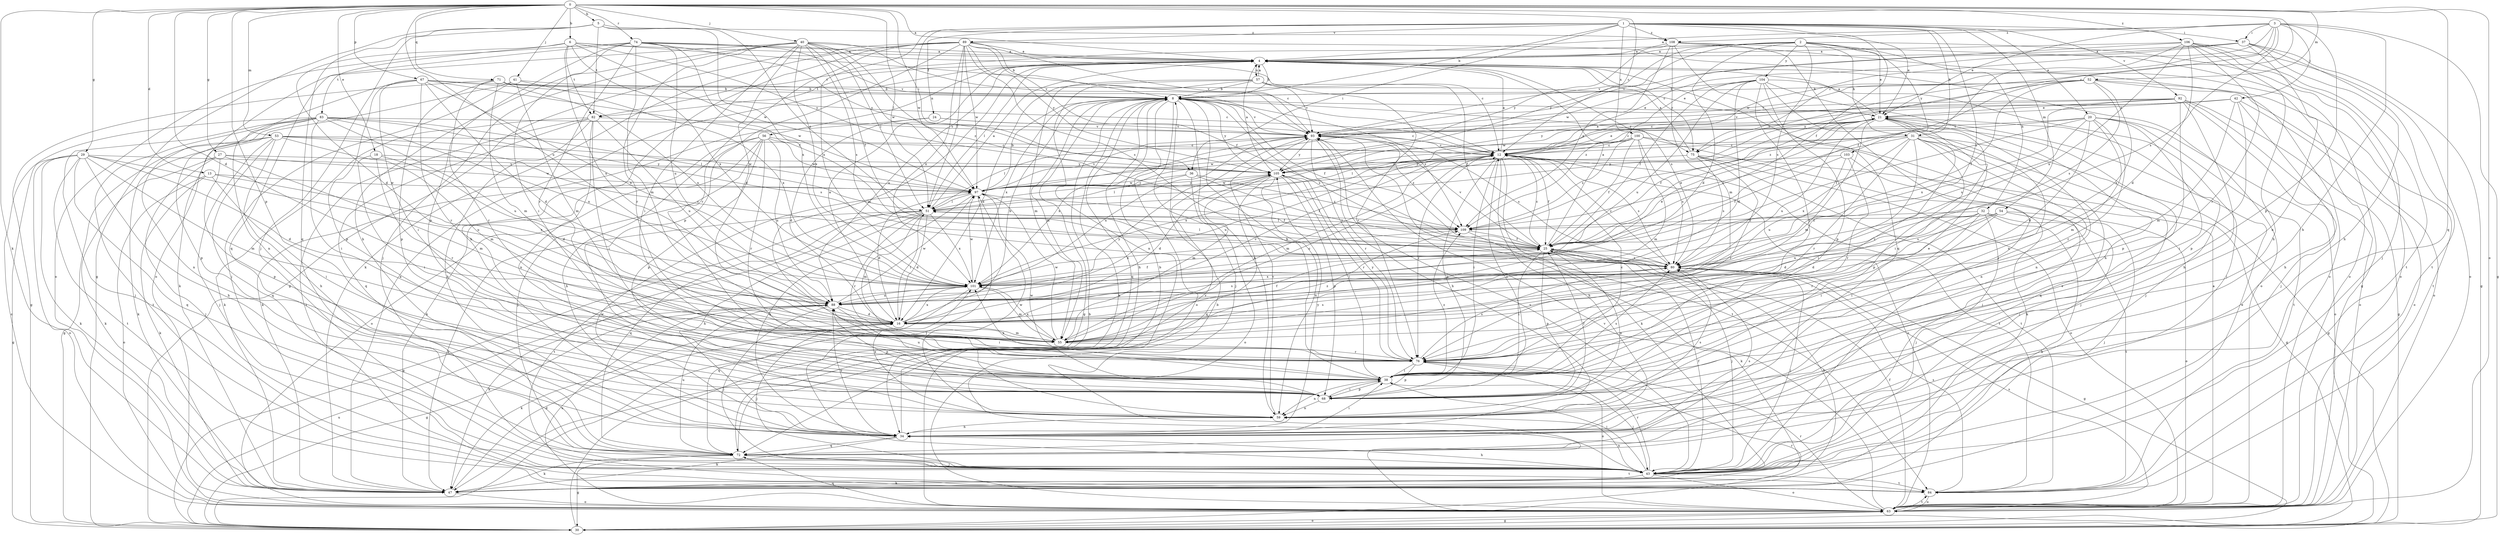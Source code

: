 strict digraph  {
0;
1;
2;
3;
4;
5;
6;
8;
12;
13;
16;
18;
20;
21;
24;
25;
27;
29;
30;
31;
32;
34;
36;
37;
38;
40;
41;
42;
43;
47;
51;
52;
53;
54;
55;
56;
57;
59;
63;
67;
68;
71;
72;
74;
75;
76;
80;
82;
83;
84;
88;
89;
92;
93;
97;
100;
101;
103;
104;
105;
106;
108;
109;
0 -> 4  [label=a];
0 -> 5  [label=b];
0 -> 6  [label=b];
0 -> 12  [label=c];
0 -> 13  [label=d];
0 -> 16  [label=d];
0 -> 18  [label=e];
0 -> 27  [label=g];
0 -> 29  [label=g];
0 -> 36  [label=i];
0 -> 40  [label=j];
0 -> 41  [label=j];
0 -> 47  [label=k];
0 -> 51  [label=l];
0 -> 52  [label=m];
0 -> 53  [label=m];
0 -> 63  [label=o];
0 -> 67  [label=p];
0 -> 68  [label=p];
0 -> 71  [label=q];
0 -> 72  [label=q];
0 -> 74  [label=r];
0 -> 75  [label=r];
0 -> 88  [label=u];
0 -> 106  [label=z];
1 -> 8  [label=b];
1 -> 20  [label=e];
1 -> 21  [label=e];
1 -> 24  [label=f];
1 -> 25  [label=f];
1 -> 31  [label=h];
1 -> 36  [label=i];
1 -> 37  [label=i];
1 -> 54  [label=m];
1 -> 80  [label=s];
1 -> 89  [label=v];
1 -> 92  [label=v];
1 -> 97  [label=w];
1 -> 100  [label=x];
1 -> 101  [label=x];
1 -> 108  [label=z];
2 -> 4  [label=a];
2 -> 16  [label=d];
2 -> 21  [label=e];
2 -> 31  [label=h];
2 -> 32  [label=h];
2 -> 63  [label=o];
2 -> 80  [label=s];
2 -> 82  [label=t];
2 -> 93  [label=v];
2 -> 103  [label=y];
2 -> 104  [label=y];
2 -> 105  [label=y];
3 -> 4  [label=a];
3 -> 21  [label=e];
3 -> 30  [label=g];
3 -> 34  [label=h];
3 -> 37  [label=i];
3 -> 42  [label=j];
3 -> 51  [label=l];
3 -> 68  [label=p];
3 -> 75  [label=r];
3 -> 80  [label=s];
3 -> 97  [label=w];
3 -> 108  [label=z];
4 -> 8  [label=b];
4 -> 51  [label=l];
4 -> 55  [label=m];
4 -> 56  [label=n];
4 -> 57  [label=n];
4 -> 63  [label=o];
4 -> 75  [label=r];
4 -> 80  [label=s];
4 -> 82  [label=t];
4 -> 88  [label=u];
5 -> 30  [label=g];
5 -> 43  [label=j];
5 -> 72  [label=q];
5 -> 82  [label=t];
5 -> 101  [label=x];
5 -> 108  [label=z];
5 -> 109  [label=z];
6 -> 4  [label=a];
6 -> 12  [label=c];
6 -> 16  [label=d];
6 -> 82  [label=t];
6 -> 83  [label=t];
6 -> 88  [label=u];
6 -> 97  [label=w];
6 -> 101  [label=x];
6 -> 105  [label=y];
8 -> 21  [label=e];
8 -> 25  [label=f];
8 -> 30  [label=g];
8 -> 34  [label=h];
8 -> 43  [label=j];
8 -> 47  [label=k];
8 -> 55  [label=m];
8 -> 59  [label=n];
8 -> 63  [label=o];
8 -> 72  [label=q];
8 -> 75  [label=r];
8 -> 80  [label=s];
8 -> 93  [label=v];
8 -> 101  [label=x];
8 -> 105  [label=y];
8 -> 109  [label=z];
12 -> 4  [label=a];
12 -> 21  [label=e];
12 -> 25  [label=f];
12 -> 34  [label=h];
12 -> 38  [label=i];
12 -> 47  [label=k];
12 -> 55  [label=m];
12 -> 63  [label=o];
12 -> 68  [label=p];
12 -> 76  [label=r];
12 -> 80  [label=s];
12 -> 84  [label=t];
12 -> 88  [label=u];
12 -> 101  [label=x];
12 -> 105  [label=y];
13 -> 38  [label=i];
13 -> 47  [label=k];
13 -> 63  [label=o];
13 -> 97  [label=w];
13 -> 101  [label=x];
16 -> 4  [label=a];
16 -> 8  [label=b];
16 -> 12  [label=c];
16 -> 25  [label=f];
16 -> 43  [label=j];
16 -> 47  [label=k];
16 -> 51  [label=l];
16 -> 55  [label=m];
16 -> 101  [label=x];
18 -> 16  [label=d];
18 -> 38  [label=i];
18 -> 76  [label=r];
18 -> 105  [label=y];
20 -> 12  [label=c];
20 -> 16  [label=d];
20 -> 25  [label=f];
20 -> 38  [label=i];
20 -> 55  [label=m];
20 -> 63  [label=o];
20 -> 76  [label=r];
20 -> 80  [label=s];
20 -> 84  [label=t];
20 -> 93  [label=v];
21 -> 4  [label=a];
21 -> 25  [label=f];
21 -> 38  [label=i];
21 -> 43  [label=j];
21 -> 55  [label=m];
21 -> 59  [label=n];
21 -> 76  [label=r];
21 -> 88  [label=u];
21 -> 93  [label=v];
24 -> 12  [label=c];
24 -> 16  [label=d];
24 -> 47  [label=k];
24 -> 93  [label=v];
25 -> 4  [label=a];
25 -> 12  [label=c];
25 -> 21  [label=e];
25 -> 38  [label=i];
25 -> 43  [label=j];
25 -> 47  [label=k];
25 -> 51  [label=l];
25 -> 59  [label=n];
25 -> 68  [label=p];
25 -> 80  [label=s];
25 -> 93  [label=v];
27 -> 43  [label=j];
27 -> 47  [label=k];
27 -> 55  [label=m];
27 -> 68  [label=p];
27 -> 97  [label=w];
27 -> 105  [label=y];
29 -> 16  [label=d];
29 -> 30  [label=g];
29 -> 34  [label=h];
29 -> 47  [label=k];
29 -> 55  [label=m];
29 -> 63  [label=o];
29 -> 72  [label=q];
29 -> 84  [label=t];
29 -> 88  [label=u];
29 -> 105  [label=y];
30 -> 8  [label=b];
30 -> 63  [label=o];
30 -> 76  [label=r];
30 -> 88  [label=u];
31 -> 12  [label=c];
31 -> 30  [label=g];
31 -> 38  [label=i];
31 -> 43  [label=j];
31 -> 59  [label=n];
31 -> 68  [label=p];
31 -> 72  [label=q];
31 -> 76  [label=r];
31 -> 101  [label=x];
31 -> 105  [label=y];
31 -> 109  [label=z];
32 -> 16  [label=d];
32 -> 38  [label=i];
32 -> 43  [label=j];
32 -> 47  [label=k];
32 -> 76  [label=r];
32 -> 84  [label=t];
32 -> 88  [label=u];
32 -> 109  [label=z];
34 -> 8  [label=b];
34 -> 38  [label=i];
34 -> 47  [label=k];
34 -> 72  [label=q];
34 -> 88  [label=u];
34 -> 97  [label=w];
34 -> 105  [label=y];
36 -> 25  [label=f];
36 -> 51  [label=l];
36 -> 63  [label=o];
36 -> 97  [label=w];
36 -> 109  [label=z];
37 -> 4  [label=a];
37 -> 12  [label=c];
37 -> 30  [label=g];
37 -> 34  [label=h];
37 -> 59  [label=n];
37 -> 84  [label=t];
37 -> 93  [label=v];
38 -> 8  [label=b];
38 -> 12  [label=c];
38 -> 21  [label=e];
38 -> 43  [label=j];
38 -> 59  [label=n];
38 -> 68  [label=p];
38 -> 80  [label=s];
38 -> 88  [label=u];
38 -> 101  [label=x];
38 -> 109  [label=z];
40 -> 4  [label=a];
40 -> 16  [label=d];
40 -> 25  [label=f];
40 -> 34  [label=h];
40 -> 38  [label=i];
40 -> 43  [label=j];
40 -> 51  [label=l];
40 -> 63  [label=o];
40 -> 76  [label=r];
40 -> 80  [label=s];
40 -> 93  [label=v];
40 -> 97  [label=w];
40 -> 101  [label=x];
40 -> 109  [label=z];
41 -> 8  [label=b];
41 -> 43  [label=j];
41 -> 47  [label=k];
41 -> 55  [label=m];
41 -> 101  [label=x];
42 -> 12  [label=c];
42 -> 21  [label=e];
42 -> 34  [label=h];
42 -> 55  [label=m];
42 -> 63  [label=o];
42 -> 68  [label=p];
42 -> 93  [label=v];
43 -> 25  [label=f];
43 -> 34  [label=h];
43 -> 38  [label=i];
43 -> 47  [label=k];
43 -> 59  [label=n];
43 -> 63  [label=o];
43 -> 76  [label=r];
43 -> 84  [label=t];
43 -> 93  [label=v];
47 -> 4  [label=a];
47 -> 16  [label=d];
47 -> 21  [label=e];
47 -> 63  [label=o];
51 -> 4  [label=a];
51 -> 12  [label=c];
51 -> 16  [label=d];
51 -> 30  [label=g];
51 -> 34  [label=h];
51 -> 47  [label=k];
51 -> 55  [label=m];
51 -> 72  [label=q];
51 -> 76  [label=r];
51 -> 84  [label=t];
51 -> 101  [label=x];
51 -> 109  [label=z];
52 -> 8  [label=b];
52 -> 25  [label=f];
52 -> 63  [label=o];
52 -> 80  [label=s];
52 -> 84  [label=t];
52 -> 93  [label=v];
52 -> 101  [label=x];
52 -> 105  [label=y];
52 -> 109  [label=z];
53 -> 12  [label=c];
53 -> 30  [label=g];
53 -> 34  [label=h];
53 -> 43  [label=j];
53 -> 47  [label=k];
53 -> 55  [label=m];
53 -> 72  [label=q];
53 -> 80  [label=s];
53 -> 97  [label=w];
54 -> 16  [label=d];
54 -> 38  [label=i];
54 -> 43  [label=j];
54 -> 63  [label=o];
54 -> 80  [label=s];
54 -> 109  [label=z];
55 -> 12  [label=c];
55 -> 76  [label=r];
55 -> 80  [label=s];
55 -> 97  [label=w];
55 -> 101  [label=x];
55 -> 109  [label=z];
56 -> 12  [label=c];
56 -> 34  [label=h];
56 -> 43  [label=j];
56 -> 47  [label=k];
56 -> 63  [label=o];
56 -> 68  [label=p];
56 -> 76  [label=r];
56 -> 88  [label=u];
56 -> 97  [label=w];
57 -> 4  [label=a];
57 -> 8  [label=b];
57 -> 16  [label=d];
57 -> 25  [label=f];
57 -> 55  [label=m];
57 -> 59  [label=n];
57 -> 76  [label=r];
57 -> 93  [label=v];
59 -> 34  [label=h];
59 -> 80  [label=s];
59 -> 93  [label=v];
59 -> 97  [label=w];
59 -> 101  [label=x];
63 -> 4  [label=a];
63 -> 8  [label=b];
63 -> 25  [label=f];
63 -> 30  [label=g];
63 -> 72  [label=q];
63 -> 76  [label=r];
63 -> 80  [label=s];
63 -> 84  [label=t];
63 -> 88  [label=u];
63 -> 93  [label=v];
67 -> 8  [label=b];
67 -> 12  [label=c];
67 -> 16  [label=d];
67 -> 38  [label=i];
67 -> 59  [label=n];
67 -> 68  [label=p];
67 -> 76  [label=r];
67 -> 97  [label=w];
67 -> 101  [label=x];
68 -> 12  [label=c];
68 -> 25  [label=f];
68 -> 38  [label=i];
68 -> 59  [label=n];
68 -> 97  [label=w];
71 -> 8  [label=b];
71 -> 21  [label=e];
71 -> 30  [label=g];
71 -> 55  [label=m];
71 -> 68  [label=p];
71 -> 76  [label=r];
71 -> 101  [label=x];
72 -> 21  [label=e];
72 -> 30  [label=g];
72 -> 43  [label=j];
72 -> 47  [label=k];
72 -> 80  [label=s];
72 -> 84  [label=t];
72 -> 88  [label=u];
72 -> 93  [label=v];
74 -> 4  [label=a];
74 -> 12  [label=c];
74 -> 25  [label=f];
74 -> 38  [label=i];
74 -> 55  [label=m];
74 -> 63  [label=o];
74 -> 68  [label=p];
74 -> 72  [label=q];
74 -> 76  [label=r];
74 -> 88  [label=u];
74 -> 93  [label=v];
74 -> 105  [label=y];
75 -> 4  [label=a];
75 -> 30  [label=g];
75 -> 63  [label=o];
75 -> 76  [label=r];
75 -> 80  [label=s];
75 -> 84  [label=t];
75 -> 105  [label=y];
76 -> 38  [label=i];
76 -> 63  [label=o];
76 -> 68  [label=p];
76 -> 80  [label=s];
76 -> 105  [label=y];
80 -> 12  [label=c];
80 -> 30  [label=g];
80 -> 43  [label=j];
80 -> 101  [label=x];
82 -> 34  [label=h];
82 -> 38  [label=i];
82 -> 47  [label=k];
82 -> 59  [label=n];
82 -> 72  [label=q];
82 -> 84  [label=t];
82 -> 88  [label=u];
82 -> 93  [label=v];
83 -> 38  [label=i];
83 -> 43  [label=j];
83 -> 51  [label=l];
83 -> 59  [label=n];
83 -> 63  [label=o];
83 -> 68  [label=p];
83 -> 80  [label=s];
83 -> 84  [label=t];
83 -> 88  [label=u];
83 -> 93  [label=v];
83 -> 101  [label=x];
84 -> 63  [label=o];
84 -> 80  [label=s];
88 -> 16  [label=d];
88 -> 30  [label=g];
88 -> 38  [label=i];
88 -> 43  [label=j];
88 -> 68  [label=p];
88 -> 80  [label=s];
88 -> 97  [label=w];
88 -> 105  [label=y];
89 -> 4  [label=a];
89 -> 8  [label=b];
89 -> 25  [label=f];
89 -> 30  [label=g];
89 -> 34  [label=h];
89 -> 47  [label=k];
89 -> 51  [label=l];
89 -> 63  [label=o];
89 -> 68  [label=p];
89 -> 76  [label=r];
89 -> 80  [label=s];
89 -> 93  [label=v];
89 -> 97  [label=w];
89 -> 101  [label=x];
89 -> 105  [label=y];
92 -> 21  [label=e];
92 -> 30  [label=g];
92 -> 34  [label=h];
92 -> 43  [label=j];
92 -> 63  [label=o];
92 -> 68  [label=p];
92 -> 97  [label=w];
92 -> 101  [label=x];
92 -> 105  [label=y];
93 -> 12  [label=c];
93 -> 21  [label=e];
93 -> 34  [label=h];
93 -> 51  [label=l];
93 -> 76  [label=r];
93 -> 80  [label=s];
93 -> 84  [label=t];
93 -> 88  [label=u];
93 -> 101  [label=x];
93 -> 105  [label=y];
93 -> 109  [label=z];
97 -> 8  [label=b];
97 -> 16  [label=d];
97 -> 25  [label=f];
97 -> 34  [label=h];
97 -> 43  [label=j];
97 -> 51  [label=l];
97 -> 93  [label=v];
97 -> 105  [label=y];
100 -> 12  [label=c];
100 -> 25  [label=f];
100 -> 43  [label=j];
100 -> 47  [label=k];
100 -> 51  [label=l];
100 -> 55  [label=m];
100 -> 80  [label=s];
100 -> 97  [label=w];
100 -> 109  [label=z];
101 -> 21  [label=e];
101 -> 25  [label=f];
101 -> 47  [label=k];
101 -> 55  [label=m];
101 -> 72  [label=q];
101 -> 88  [label=u];
101 -> 97  [label=w];
103 -> 25  [label=f];
103 -> 43  [label=j];
103 -> 76  [label=r];
103 -> 88  [label=u];
103 -> 105  [label=y];
104 -> 8  [label=b];
104 -> 16  [label=d];
104 -> 25  [label=f];
104 -> 34  [label=h];
104 -> 43  [label=j];
104 -> 59  [label=n];
104 -> 68  [label=p];
104 -> 76  [label=r];
104 -> 88  [label=u];
104 -> 109  [label=z];
105 -> 4  [label=a];
105 -> 16  [label=d];
105 -> 38  [label=i];
105 -> 55  [label=m];
105 -> 59  [label=n];
105 -> 68  [label=p];
105 -> 72  [label=q];
105 -> 76  [label=r];
105 -> 97  [label=w];
106 -> 4  [label=a];
106 -> 16  [label=d];
106 -> 25  [label=f];
106 -> 34  [label=h];
106 -> 43  [label=j];
106 -> 63  [label=o];
106 -> 76  [label=r];
106 -> 84  [label=t];
106 -> 97  [label=w];
106 -> 101  [label=x];
108 -> 4  [label=a];
108 -> 30  [label=g];
108 -> 43  [label=j];
108 -> 55  [label=m];
108 -> 63  [label=o];
108 -> 72  [label=q];
108 -> 105  [label=y];
108 -> 109  [label=z];
109 -> 25  [label=f];
109 -> 47  [label=k];
109 -> 51  [label=l];
109 -> 101  [label=x];
}
